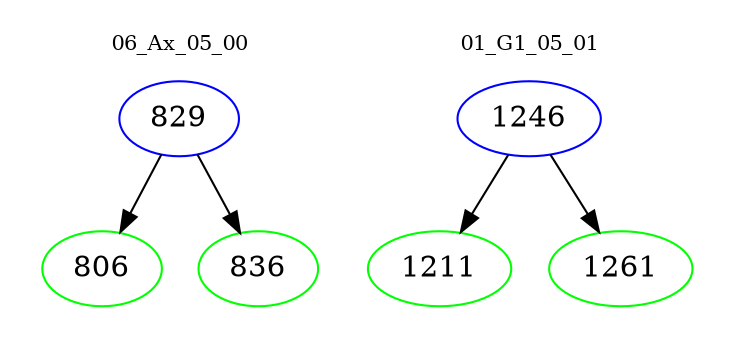digraph{
subgraph cluster_0 {
color = white
label = "06_Ax_05_00";
fontsize=10;
T0_829 [label="829", color="blue"]
T0_829 -> T0_806 [color="black"]
T0_806 [label="806", color="green"]
T0_829 -> T0_836 [color="black"]
T0_836 [label="836", color="green"]
}
subgraph cluster_1 {
color = white
label = "01_G1_05_01";
fontsize=10;
T1_1246 [label="1246", color="blue"]
T1_1246 -> T1_1211 [color="black"]
T1_1211 [label="1211", color="green"]
T1_1246 -> T1_1261 [color="black"]
T1_1261 [label="1261", color="green"]
}
}
